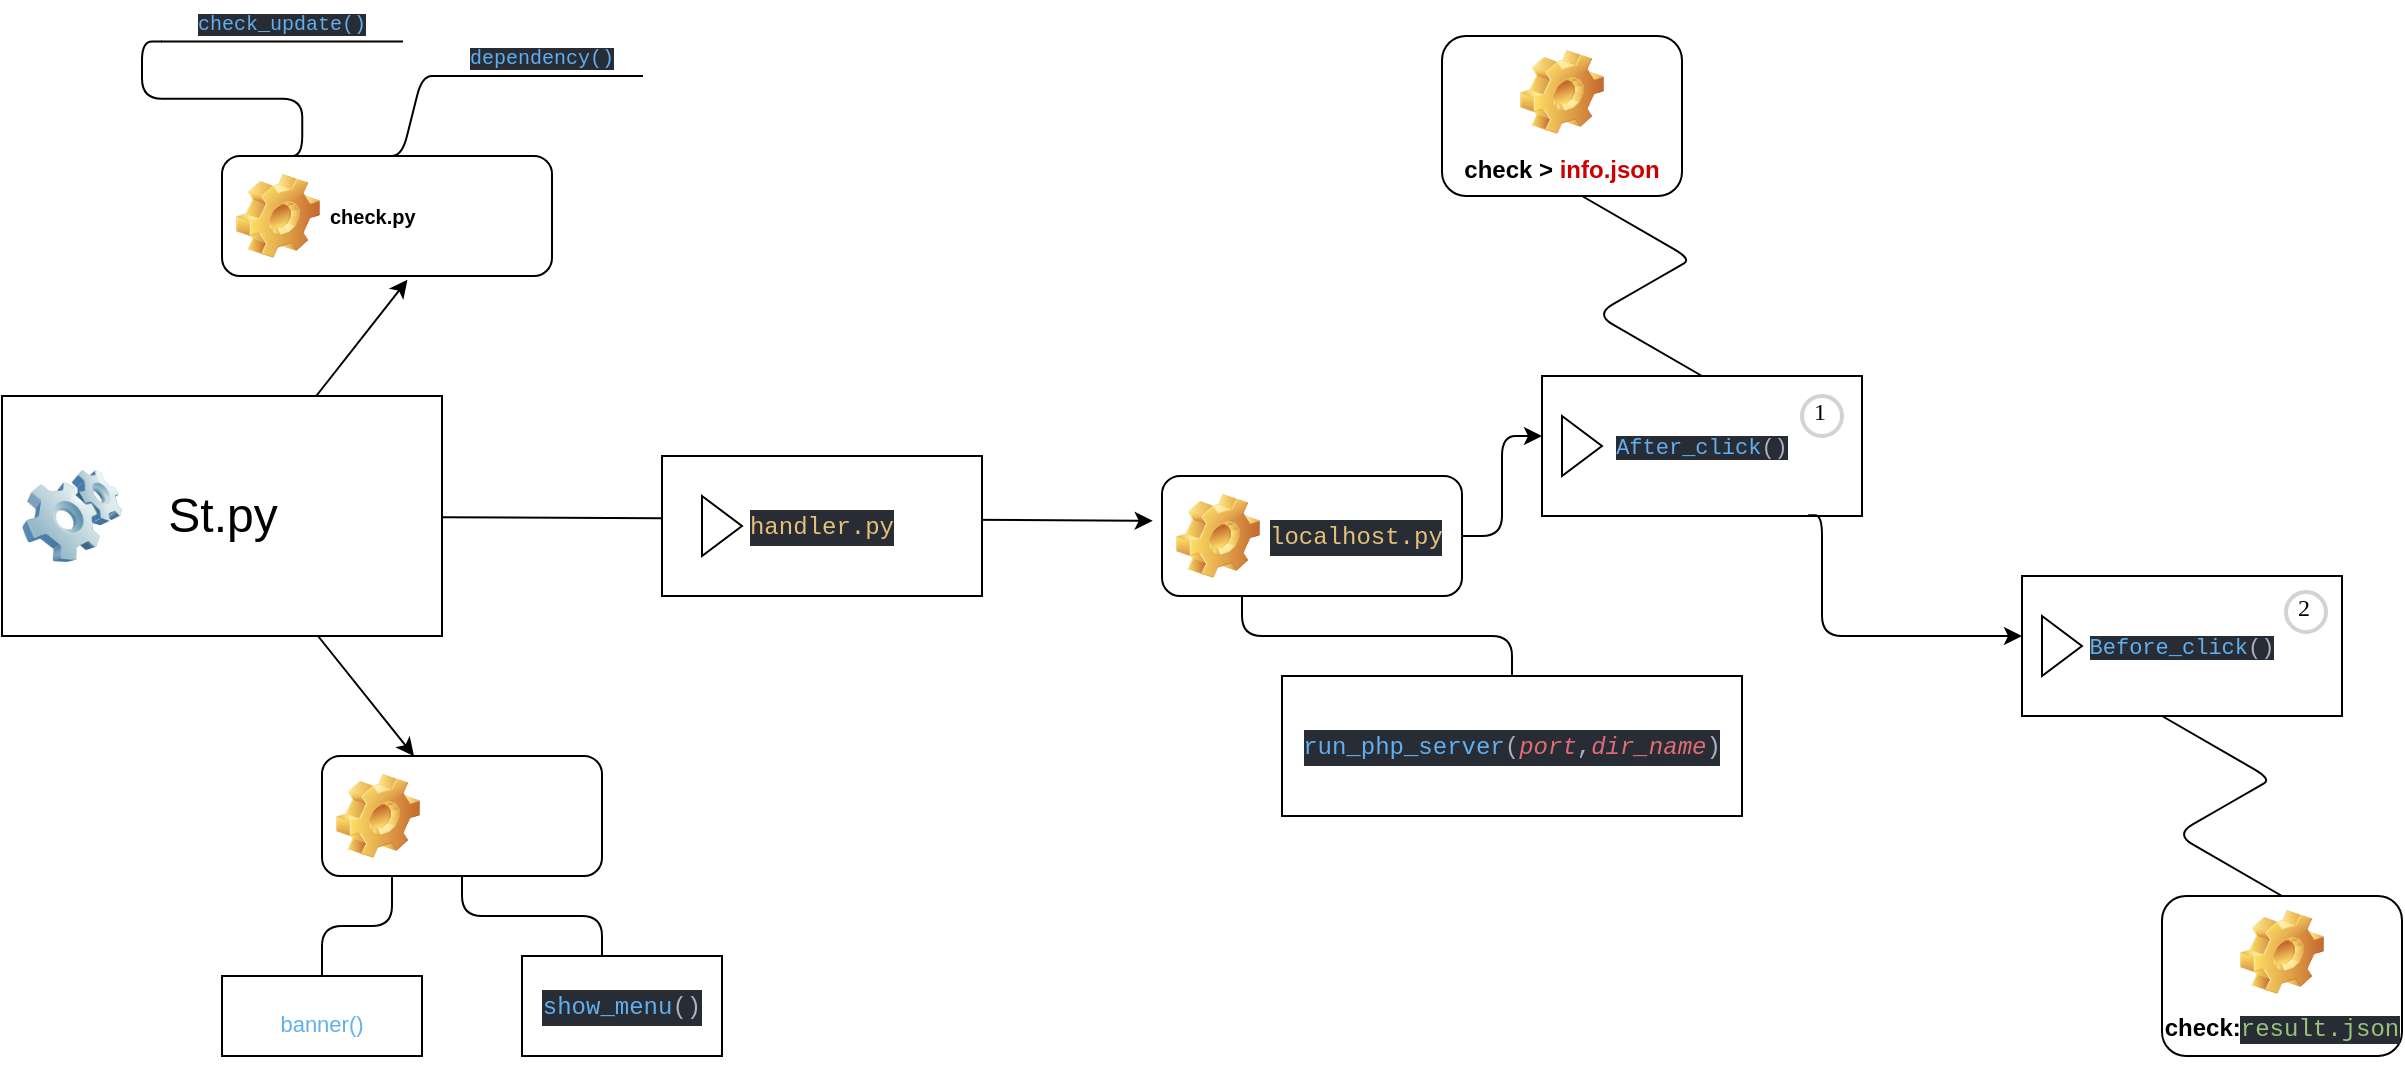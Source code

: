 <mxfile>
    <diagram id="2PzwNK4ZTvdfFSlSEhgh" name="Page-1">
        <mxGraphModel dx="1606" dy="685" grid="1" gridSize="10" guides="1" tooltips="1" connect="1" arrows="1" fold="1" page="1" pageScale="1" pageWidth="850" pageHeight="1100" math="0" shadow="0">
            <root>
                <mxCell id="0"/>
                <mxCell id="1" parent="0"/>
                <mxCell id="3" style="edgeStyle=none;html=1;entryX=0.562;entryY=1.032;entryDx=0;entryDy=0;entryPerimeter=0;" parent="1" source="2" target="5" edge="1">
                    <mxGeometry relative="1" as="geometry">
                        <mxPoint x="360" y="250" as="targetPoint"/>
                    </mxGeometry>
                </mxCell>
                <mxCell id="6" style="edgeStyle=none;html=1;fontSize=10;" parent="1" source="2" target="8" edge="1">
                    <mxGeometry relative="1" as="geometry">
                        <mxPoint x="400" y="450" as="targetPoint"/>
                    </mxGeometry>
                </mxCell>
                <mxCell id="25" style="edgeStyle=none;html=1;entryX=-0.031;entryY=0.373;entryDx=0;entryDy=0;entryPerimeter=0;" parent="1" source="2" target="24" edge="1">
                    <mxGeometry relative="1" as="geometry"/>
                </mxCell>
                <mxCell id="2" value="" style="whiteSpace=wrap;html=1;" parent="1" vertex="1">
                    <mxGeometry x="80" y="290" width="220" height="120" as="geometry"/>
                </mxCell>
                <mxCell id="4" value="&lt;span style=&quot;font-weight: normal&quot;&gt;St.py&lt;/span&gt;" style="text;strokeColor=none;fillColor=none;html=1;fontSize=24;fontStyle=1;verticalAlign=middle;align=center;" parent="1" vertex="1">
                    <mxGeometry x="140" y="330" width="100" height="40" as="geometry"/>
                </mxCell>
                <mxCell id="5" value="&lt;font style=&quot;font-size: 10px&quot;&gt;check.py&lt;/font&gt;" style="label;whiteSpace=wrap;html=1;image=img/clipart/Gear_128x128.png;" parent="1" vertex="1">
                    <mxGeometry x="190" y="170" width="165" height="60" as="geometry"/>
                </mxCell>
                <mxCell id="8" value="&lt;h1 style=&quot;text-align: center&quot;&gt;&lt;font style=&quot;font-weight: normal ; font-size: 11px&quot; color=&quot;#ffffff&quot;&gt;banner.py&lt;/font&gt;&lt;/h1&gt;" style="label;whiteSpace=wrap;html=1;image=img/clipart/Gear_128x128.png;fontSize=10;fontColor=#3CFF00;" parent="1" vertex="1">
                    <mxGeometry x="240" y="470" width="140" height="60" as="geometry"/>
                </mxCell>
                <mxCell id="12" value="&lt;div style=&quot;color: rgb(171 , 178 , 191) ; background-color: rgb(40 , 44 , 52) ; font-family: &amp;#34;menlo&amp;#34; , &amp;#34;monaco&amp;#34; , &amp;#34;courier new&amp;#34; , monospace ; font-size: 12px ; line-height: 18px&quot;&gt;&lt;span style=&quot;color: #61afef&quot;&gt;show_menu&lt;/span&gt;()&lt;/div&gt;" style="whiteSpace=wrap;html=1;align=center;verticalAlign=middle;treeFolding=1;treeMoving=1;newEdgeStyle={&quot;edgeStyle&quot;:&quot;elbowEdgeStyle&quot;,&quot;startArrow&quot;:&quot;none&quot;,&quot;endArrow&quot;:&quot;none&quot;};fontSize=11;fontColor=#61AFEF;" parent="1" vertex="1" collapsed="1">
                    <mxGeometry x="340" y="570" width="100" height="50" as="geometry"/>
                </mxCell>
                <mxCell id="13" value="" style="edgeStyle=elbowEdgeStyle;elbow=vertical;startArrow=none;endArrow=none;fontSize=11;fontColor=#61AFEF;" parent="1" edge="1">
                    <mxGeometry relative="1" as="geometry">
                        <mxPoint x="310" y="530" as="sourcePoint"/>
                        <mxPoint x="380.0" y="570" as="targetPoint"/>
                    </mxGeometry>
                </mxCell>
                <mxCell id="15" value="&lt;h1 style=&quot;color: rgb(60 , 255 , 0)&quot;&gt;&lt;font color=&quot;#61afef&quot; style=&quot;font-weight: normal ; font-size: 11px&quot;&gt;banner()&lt;/font&gt;&lt;/h1&gt;" style="whiteSpace=wrap;html=1;align=center;verticalAlign=middle;treeFolding=1;treeMoving=1;newEdgeStyle={&quot;edgeStyle&quot;:&quot;elbowEdgeStyle&quot;,&quot;startArrow&quot;:&quot;none&quot;,&quot;endArrow&quot;:&quot;none&quot;};" parent="1" vertex="1" collapsed="1">
                    <mxGeometry x="190" y="580" width="100" height="40" as="geometry"/>
                </mxCell>
                <mxCell id="16" value="" style="edgeStyle=elbowEdgeStyle;elbow=vertical;startArrow=none;endArrow=none;exitX=0.25;exitY=1;exitDx=0;exitDy=0;" parent="1" source="8" target="15" edge="1">
                    <mxGeometry relative="1" as="geometry">
                        <mxPoint x="170" y="540" as="sourcePoint"/>
                    </mxGeometry>
                </mxCell>
                <mxCell id="20" value="&lt;span style=&quot;font-size: 10px ; text-align: left ; background-color: rgb(40 , 44 , 52) ; font-family: &amp;#34;menlo&amp;#34; , &amp;#34;monaco&amp;#34; , &amp;#34;courier new&amp;#34; , monospace&quot;&gt;&lt;font color=&quot;#61afef&quot;&gt;dependency&lt;/font&gt;&lt;/span&gt;&lt;span style=&quot;font-size: 10px ; text-align: left ; color: rgb(97 , 175 , 239) ; background-color: rgb(40 , 44 , 52) ; font-family: &amp;#34;menlo&amp;#34; , &amp;#34;monaco&amp;#34; , &amp;#34;courier new&amp;#34; , monospace&quot;&gt;()&lt;/span&gt;" style="whiteSpace=wrap;html=1;shape=partialRectangle;top=0;left=0;bottom=1;right=0;points=[[0,1],[1,1]];fillColor=none;align=center;verticalAlign=bottom;routingCenterY=0.5;snapToPoint=1;recursiveResize=0;autosize=1;treeFolding=1;treeMoving=1;newEdgeStyle={&quot;edgeStyle&quot;:&quot;entityRelationEdgeStyle&quot;,&quot;startArrow&quot;:&quot;none&quot;,&quot;endArrow&quot;:&quot;none&quot;,&quot;segment&quot;:10,&quot;curved&quot;:1};" parent="1" vertex="1" collapsed="1">
                    <mxGeometry x="300" y="110" width="100" height="20" as="geometry"/>
                </mxCell>
                <mxCell id="21" value="" style="edgeStyle=entityRelationEdgeStyle;startArrow=none;endArrow=none;segment=10;" parent="1" target="20" edge="1">
                    <mxGeometry relative="1" as="geometry">
                        <mxPoint x="270" y="170" as="sourcePoint"/>
                    </mxGeometry>
                </mxCell>
                <mxCell id="24" value="&lt;div style=&quot;color: rgb(171 , 178 , 191) ; background-color: rgb(40 , 44 , 52) ; font-family: &amp;#34;menlo&amp;#34; , &amp;#34;monaco&amp;#34; , &amp;#34;courier new&amp;#34; , monospace ; font-weight: normal ; line-height: 18px&quot;&gt;&lt;span style=&quot;color: #e5c07b&quot;&gt;localhost.py&lt;/span&gt;&lt;/div&gt;" style="label;whiteSpace=wrap;html=1;image=img/clipart/Gear_128x128.png;" parent="1" vertex="1">
                    <mxGeometry x="660" y="330" width="150" height="60" as="geometry"/>
                </mxCell>
                <mxCell id="26" value="&lt;div style=&quot;color: rgb(171 , 178 , 191) ; background-color: rgb(40 , 44 , 52) ; font-family: &amp;#34;menlo&amp;#34; , &amp;#34;monaco&amp;#34; , &amp;#34;courier new&amp;#34; , monospace ; line-height: 18px&quot;&gt;&lt;span style=&quot;color: rgb(97 , 175 , 239)&quot;&gt;run_php_server&lt;/span&gt;(&lt;span style=&quot;color: rgb(224 , 108 , 117) ; font-style: italic&quot;&gt;port&lt;/span&gt;,&lt;span style=&quot;color: rgb(224 , 108 , 117) ; font-style: italic&quot;&gt;dir_name&lt;/span&gt;)&lt;br&gt;&lt;/div&gt;" style="whiteSpace=wrap;html=1;align=center;verticalAlign=middle;treeFolding=1;treeMoving=1;newEdgeStyle={&quot;edgeStyle&quot;:&quot;elbowEdgeStyle&quot;,&quot;startArrow&quot;:&quot;none&quot;,&quot;endArrow&quot;:&quot;none&quot;};" parent="1" vertex="1">
                    <mxGeometry x="720" y="430" width="230" height="70" as="geometry"/>
                </mxCell>
                <mxCell id="27" value="" style="edgeStyle=elbowEdgeStyle;elbow=vertical;startArrow=none;endArrow=none;" parent="1" target="26" edge="1">
                    <mxGeometry relative="1" as="geometry">
                        <mxPoint x="700" y="390" as="sourcePoint"/>
                    </mxGeometry>
                </mxCell>
                <mxCell id="28" value="" style="edgeStyle=elbowEdgeStyle;elbow=horizontal;endArrow=classic;html=1;fontSize=12;" parent="1" edge="1">
                    <mxGeometry width="50" height="50" relative="1" as="geometry">
                        <mxPoint x="810" y="360" as="sourcePoint"/>
                        <mxPoint x="850" y="310" as="targetPoint"/>
                    </mxGeometry>
                </mxCell>
                <mxCell id="29" value="&lt;div&gt;&lt;span style=&quot;font-size: 11px ; color: rgb(97 , 175 , 239) ; font-family: &amp;#34;menlo&amp;#34; , &amp;#34;monaco&amp;#34; , &amp;#34;courier new&amp;#34; , monospace ; background-color: rgb(40 , 44 , 52)&quot;&gt;After_click&lt;/span&gt;&lt;span style=&quot;font-size: 11px ; background-color: rgb(40 , 44 , 52) ; color: rgb(171 , 178 , 191) ; font-family: &amp;#34;menlo&amp;#34; , &amp;#34;monaco&amp;#34; , &amp;#34;courier new&amp;#34; , monospace&quot;&gt;()&lt;/span&gt;&lt;/div&gt;" style="html=1;whiteSpace=wrap;container=1;recursiveResize=0;collapsible=0;fontSize=12;align=center;" parent="1" vertex="1">
                    <mxGeometry x="850" y="280" width="160" height="70" as="geometry"/>
                </mxCell>
                <mxCell id="30" value="" style="triangle;html=1;whiteSpace=wrap;fontSize=12;" parent="29" vertex="1">
                    <mxGeometry x="10" y="20" width="20" height="30" as="geometry"/>
                </mxCell>
                <mxCell id="53" value="1" style="ellipse;whiteSpace=wrap;html=1;aspect=fixed;strokeWidth=2;fontFamily=Tahoma;spacingBottom=4;spacingRight=2;strokeColor=#d3d3d3;" vertex="1" parent="29">
                    <mxGeometry x="130" y="10" width="20" height="20" as="geometry"/>
                </mxCell>
                <mxCell id="31" value="" style="edgeStyle=isometricEdgeStyle;endArrow=none;html=1;elbow=vertical;exitX=0.5;exitY=0;exitDx=0;exitDy=0;" parent="1" source="29" edge="1">
                    <mxGeometry width="50" height="100" relative="1" as="geometry">
                        <mxPoint x="880" y="280" as="sourcePoint"/>
                        <mxPoint x="870" y="190" as="targetPoint"/>
                        <Array as="points">
                            <mxPoint x="910" y="230"/>
                        </Array>
                    </mxGeometry>
                </mxCell>
                <mxCell id="32" value="check &amp;gt; &lt;font color=&quot;#cc0000&quot;&gt;info.json&lt;/font&gt;" style="label;whiteSpace=wrap;html=1;align=center;verticalAlign=bottom;spacingLeft=0;spacingBottom=4;imageAlign=center;imageVerticalAlign=top;image=img/clipart/Gear_128x128.png;" parent="1" vertex="1">
                    <mxGeometry x="800" y="110" width="120" height="80" as="geometry"/>
                </mxCell>
                <mxCell id="35" value="" style="edgeStyle=elbowEdgeStyle;elbow=horizontal;endArrow=classic;html=1;exitX=0.832;exitY=0.994;exitDx=0;exitDy=0;exitPerimeter=0;" parent="1" source="29" edge="1">
                    <mxGeometry width="50" height="50" relative="1" as="geometry">
                        <mxPoint x="980" y="360" as="sourcePoint"/>
                        <mxPoint x="1090" y="410" as="targetPoint"/>
                        <Array as="points">
                            <mxPoint x="990" y="420"/>
                        </Array>
                    </mxGeometry>
                </mxCell>
                <mxCell id="36" value="&lt;div&gt;&lt;span style=&quot;font-size: 11px ; color: rgb(97 , 175 , 239) ; font-family: &amp;#34;menlo&amp;#34; , &amp;#34;monaco&amp;#34; , &amp;#34;courier new&amp;#34; , monospace ; background-color: rgb(40 , 44 , 52)&quot;&gt;Before_click&lt;/span&gt;&lt;span style=&quot;font-size: 11px ; background-color: rgb(40 , 44 , 52) ; color: rgb(171 , 178 , 191) ; font-family: &amp;#34;menlo&amp;#34; , &amp;#34;monaco&amp;#34; , &amp;#34;courier new&amp;#34; , monospace&quot;&gt;()&lt;/span&gt;&lt;/div&gt;" style="html=1;whiteSpace=wrap;container=1;recursiveResize=0;collapsible=0;fontSize=12;align=center;" parent="1" vertex="1">
                    <mxGeometry x="1090" y="380" width="160" height="70" as="geometry"/>
                </mxCell>
                <mxCell id="37" value="" style="triangle;html=1;whiteSpace=wrap;fontSize=12;" parent="36" vertex="1">
                    <mxGeometry x="10" y="20" width="20" height="30" as="geometry"/>
                </mxCell>
                <mxCell id="54" value="2" style="ellipse;whiteSpace=wrap;html=1;aspect=fixed;strokeWidth=2;fontFamily=Tahoma;spacingBottom=4;spacingRight=2;strokeColor=#d3d3d3;" vertex="1" parent="36">
                    <mxGeometry x="132" y="8" width="20" height="20" as="geometry"/>
                </mxCell>
                <mxCell id="38" value="" style="edgeStyle=isometricEdgeStyle;endArrow=none;html=1;elbow=vertical;exitX=0.5;exitY=0;exitDx=0;exitDy=0;" parent="1" edge="1">
                    <mxGeometry width="50" height="100" relative="1" as="geometry">
                        <mxPoint x="1220" y="540" as="sourcePoint"/>
                        <mxPoint x="1160" y="450" as="targetPoint"/>
                        <Array as="points">
                            <mxPoint x="1200" y="490"/>
                        </Array>
                    </mxGeometry>
                </mxCell>
                <mxCell id="39" value="check:&lt;span style=&quot;color: rgb(152 , 195 , 121) ; background-color: rgb(40 , 44 , 52) ; font-family: &amp;#34;menlo&amp;#34; , &amp;#34;monaco&amp;#34; , &amp;#34;courier new&amp;#34; , monospace ; font-weight: normal&quot;&gt;result.json&lt;/span&gt;" style="label;whiteSpace=wrap;html=1;align=center;verticalAlign=bottom;spacingLeft=0;spacingBottom=4;imageAlign=center;imageVerticalAlign=top;image=img/clipart/Gear_128x128.png;" parent="1" vertex="1">
                    <mxGeometry x="1160" y="540" width="120" height="80" as="geometry"/>
                </mxCell>
                <mxCell id="47" value="" style="edgeStyle=entityRelationEdgeStyle;startArrow=none;endArrow=none;segment=10;exitX=0.425;exitY=-0.045;exitDx=0;exitDy=0;exitPerimeter=0;" edge="1" parent="1">
                    <mxGeometry relative="1" as="geometry">
                        <mxPoint x="220.125" y="170.0" as="sourcePoint"/>
                        <mxPoint x="160" y="112.7" as="targetPoint"/>
                    </mxGeometry>
                </mxCell>
                <mxCell id="48" value="&lt;span style=&quot;font-size: 10px ; text-align: left ; background-color: rgb(40 , 44 , 52) ; font-family: &amp;#34;menlo&amp;#34; , &amp;#34;monaco&amp;#34; , &amp;#34;courier new&amp;#34; , monospace&quot;&gt;&lt;font color=&quot;#61afef&quot;&gt;check_update&lt;/font&gt;&lt;/span&gt;&lt;span style=&quot;font-size: 10px ; text-align: left ; color: rgb(97 , 175 , 239) ; background-color: rgb(40 , 44 , 52) ; font-family: &amp;#34;menlo&amp;#34; , &amp;#34;monaco&amp;#34; , &amp;#34;courier new&amp;#34; , monospace&quot;&gt;()&lt;/span&gt;" style="whiteSpace=wrap;html=1;shape=partialRectangle;top=0;left=0;bottom=1;right=0;points=[[0,1],[1,1]];fillColor=none;align=center;verticalAlign=bottom;routingCenterY=0.5;snapToPoint=1;recursiveResize=0;autosize=1;treeFolding=1;treeMoving=1;newEdgeStyle={&quot;edgeStyle&quot;:&quot;entityRelationEdgeStyle&quot;,&quot;startArrow&quot;:&quot;none&quot;,&quot;endArrow&quot;:&quot;none&quot;,&quot;segment&quot;:10,&quot;curved&quot;:1};" vertex="1" collapsed="1" parent="1">
                    <mxGeometry x="160" y="92.7" width="120" height="20" as="geometry"/>
                </mxCell>
                <mxCell id="51" value="&lt;div style=&quot;color: rgb(171 , 178 , 191) ; background-color: rgb(40 , 44 , 52) ; font-family: &amp;#34;menlo&amp;#34; , &amp;#34;monaco&amp;#34; , &amp;#34;courier new&amp;#34; , monospace ; line-height: 18px&quot;&gt;&lt;span style=&quot;color: #e5c07b&quot;&gt;handler.py&lt;/span&gt;&lt;/div&gt;" style="html=1;whiteSpace=wrap;container=1;recursiveResize=0;collapsible=0;" vertex="1" parent="1">
                    <mxGeometry x="410" y="320" width="160" height="70" as="geometry"/>
                </mxCell>
                <mxCell id="52" value="" style="triangle;html=1;whiteSpace=wrap;" vertex="1" parent="51">
                    <mxGeometry x="20" y="20" width="20" height="30" as="geometry"/>
                </mxCell>
                <mxCell id="56" value="" style="image;html=1;image=img/lib/clip_art/computers/Software_128x128.png;" vertex="1" parent="1">
                    <mxGeometry x="90" y="322.5" width="50" height="55" as="geometry"/>
                </mxCell>
            </root>
        </mxGraphModel>
    </diagram>
</mxfile>